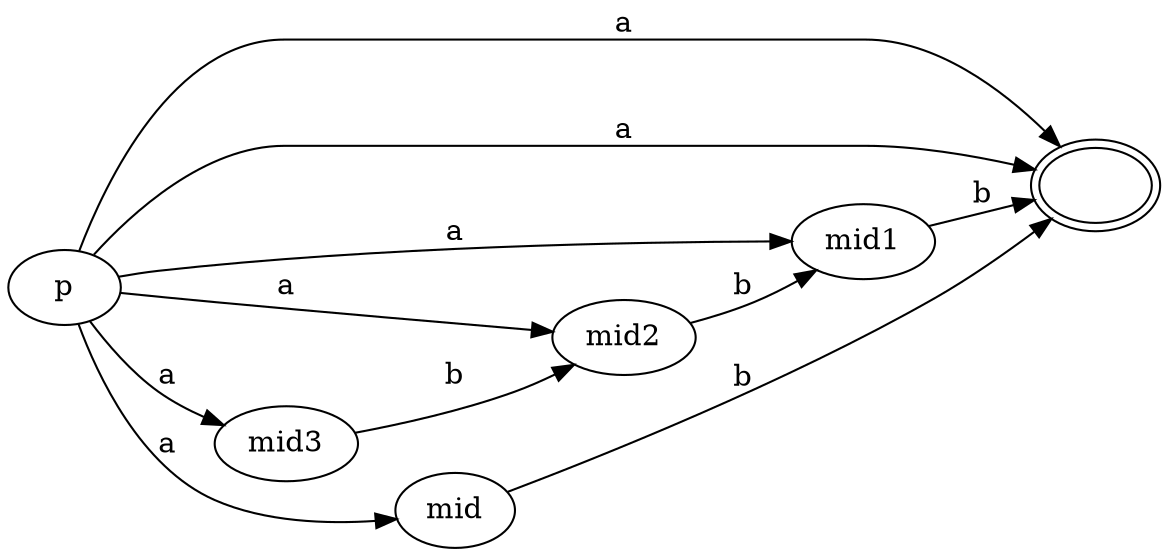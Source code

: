 digraph "A" {
  rankdir = LR;
  acc [label="", peripheries=2];


  "p" -> acc [label="a"];
  p    -> mid1 [label="a"];
    mid1 -> acc  [label="b"];

  subgraph "mid" {
    p    -> mid2 [label="a"];
    mid2 -> mid1 [label="b"];
    p    -> mid3 [label="a"];
    mid3 -> mid2 [label="b"];
  }

  "p" -> acc [label="a"];
  p    -> mid [label="a"];
    mid -> acc  [label="b"];

}
